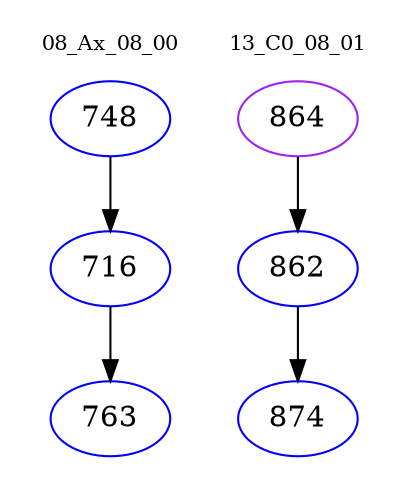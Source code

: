 digraph{
subgraph cluster_0 {
color = white
label = "08_Ax_08_00";
fontsize=10;
T0_748 [label="748", color="blue"]
T0_748 -> T0_716 [color="black"]
T0_716 [label="716", color="blue"]
T0_716 -> T0_763 [color="black"]
T0_763 [label="763", color="blue"]
}
subgraph cluster_1 {
color = white
label = "13_C0_08_01";
fontsize=10;
T1_864 [label="864", color="purple"]
T1_864 -> T1_862 [color="black"]
T1_862 [label="862", color="blue"]
T1_862 -> T1_874 [color="black"]
T1_874 [label="874", color="blue"]
}
}

